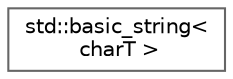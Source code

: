 digraph "Graphical Class Hierarchy"
{
 // INTERACTIVE_SVG=YES
 // LATEX_PDF_SIZE
  bgcolor="transparent";
  edge [fontname=Helvetica,fontsize=10,labelfontname=Helvetica,labelfontsize=10];
  node [fontname=Helvetica,fontsize=10,shape=box,height=0.2,width=0.4];
  rankdir="LR";
  Node0 [id="Node000000",label="std::basic_string\<\l charT \>",height=0.2,width=0.4,color="grey40", fillcolor="white", style="filled",URL="$classstd_1_1basic__string.html",tooltip=" "];
}
